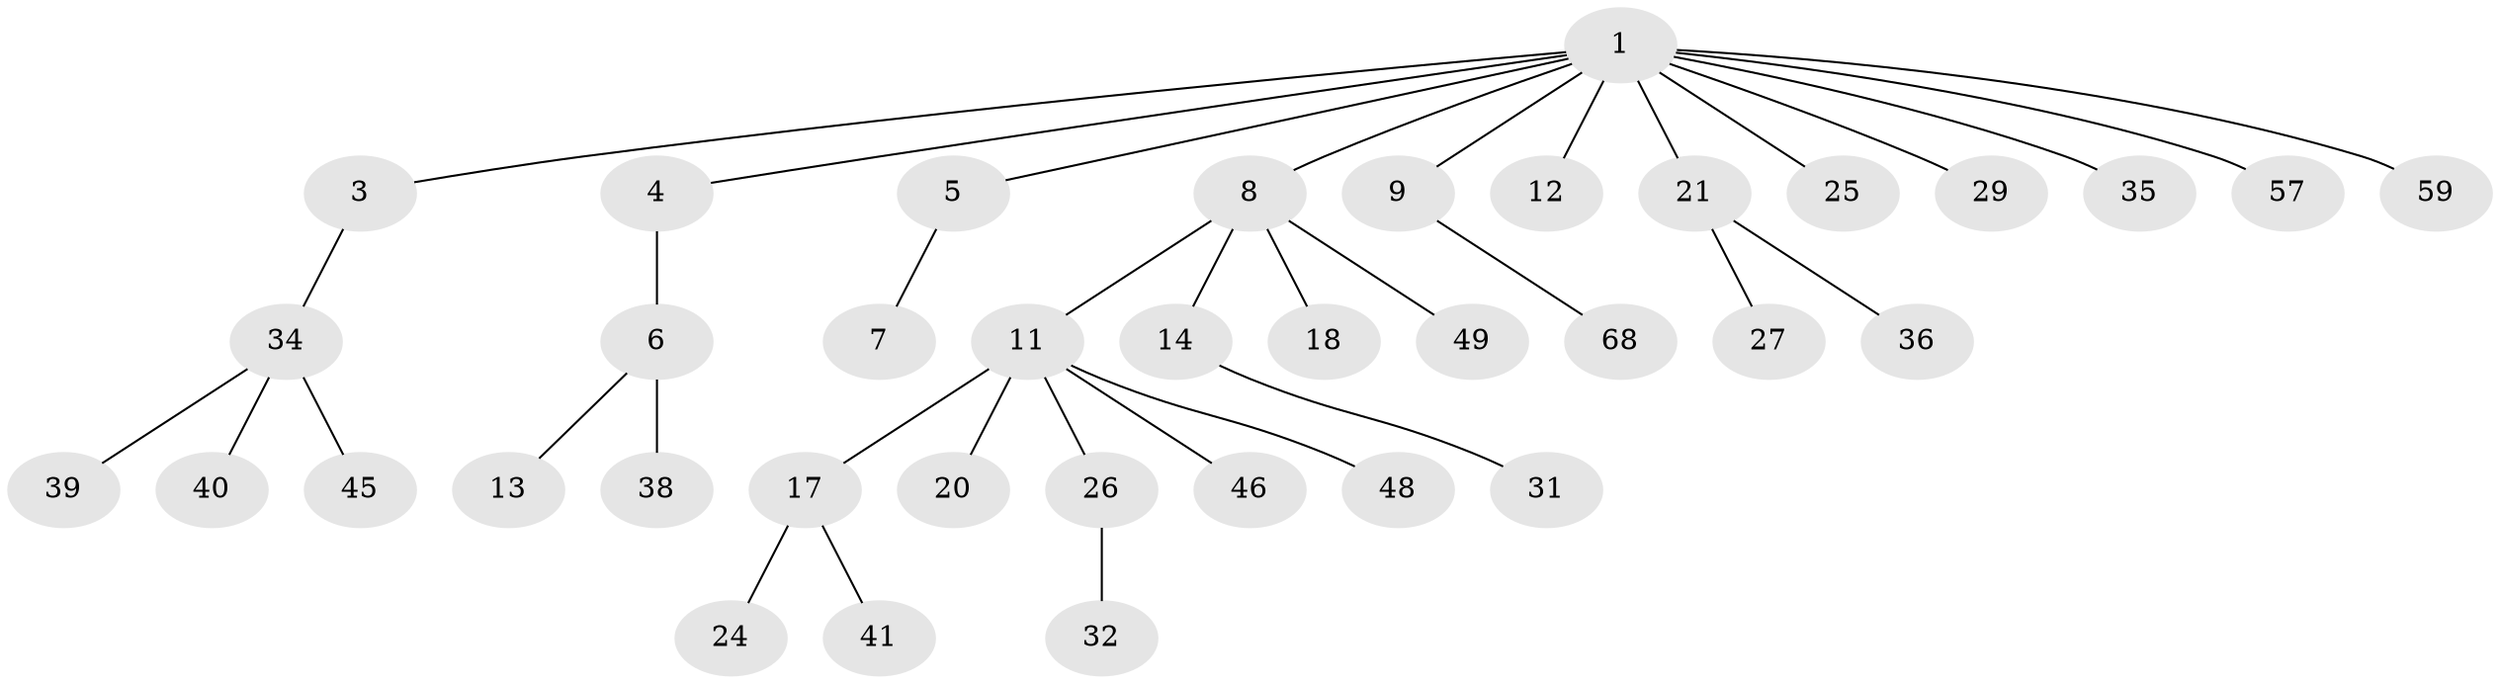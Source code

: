 // original degree distribution, {6: 0.04054054054054054, 8: 0.013513513513513514, 2: 0.21621621621621623, 4: 0.08108108108108109, 1: 0.5405405405405406, 3: 0.10810810810810811}
// Generated by graph-tools (version 1.1) at 2025/15/03/09/25 04:15:23]
// undirected, 37 vertices, 36 edges
graph export_dot {
graph [start="1"]
  node [color=gray90,style=filled];
  1 [super="+2"];
  3;
  4;
  5;
  6 [super="+16"];
  7;
  8 [super="+67+10+33+30"];
  9;
  11 [super="+23+15"];
  12 [super="+70"];
  13;
  14;
  17;
  18 [super="+55+19"];
  20;
  21 [super="+61"];
  24 [super="+47+37"];
  25 [super="+28+69+71"];
  26;
  27 [super="+52"];
  29;
  31;
  32;
  34 [super="+43"];
  35;
  36 [super="+65+53"];
  38 [super="+42+51"];
  39 [super="+60+44"];
  40;
  41;
  45;
  46;
  48 [super="+50+66+56"];
  49;
  57;
  59;
  68;
  1 -- 5;
  1 -- 8;
  1 -- 21;
  1 -- 57;
  1 -- 59;
  1 -- 3;
  1 -- 4;
  1 -- 35;
  1 -- 9;
  1 -- 12;
  1 -- 25;
  1 -- 29;
  3 -- 34;
  4 -- 6;
  5 -- 7;
  6 -- 13;
  6 -- 38;
  8 -- 14;
  8 -- 49;
  8 -- 18;
  8 -- 11;
  9 -- 68;
  11 -- 46;
  11 -- 48;
  11 -- 26;
  11 -- 17;
  11 -- 20;
  14 -- 31;
  17 -- 24;
  17 -- 41;
  21 -- 27;
  21 -- 36;
  26 -- 32;
  34 -- 39;
  34 -- 40;
  34 -- 45;
}
